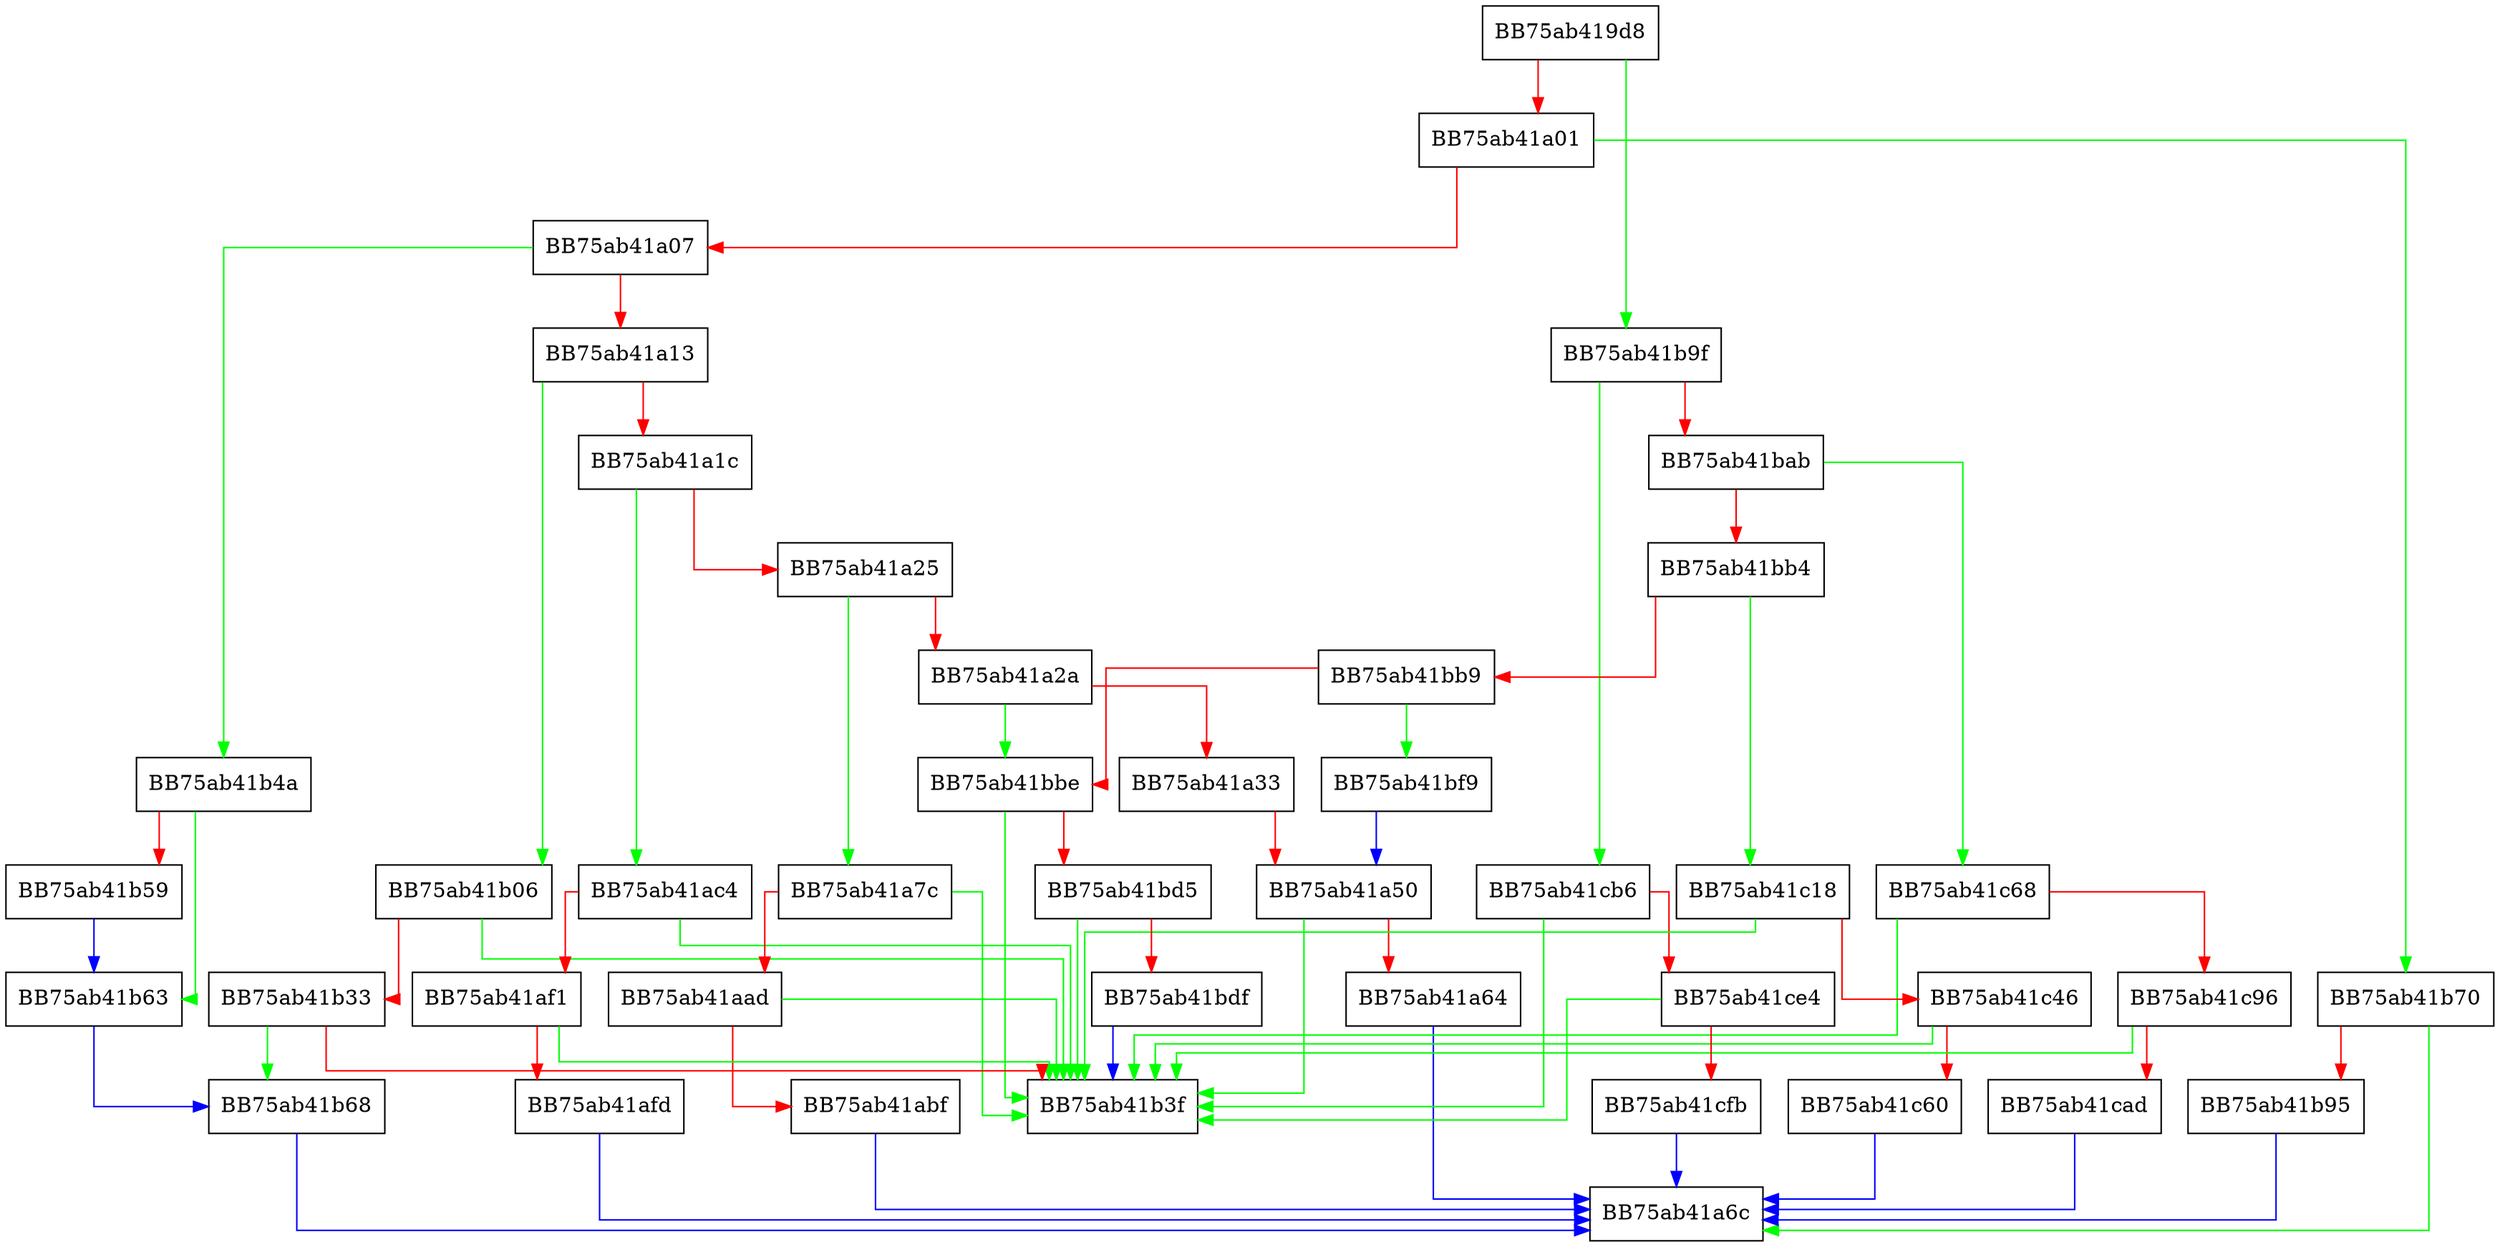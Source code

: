 digraph DeserializeAttribute {
  node [shape="box"];
  graph [splines=ortho];
  BB75ab419d8 -> BB75ab41b9f [color="green"];
  BB75ab419d8 -> BB75ab41a01 [color="red"];
  BB75ab41a01 -> BB75ab41b70 [color="green"];
  BB75ab41a01 -> BB75ab41a07 [color="red"];
  BB75ab41a07 -> BB75ab41b4a [color="green"];
  BB75ab41a07 -> BB75ab41a13 [color="red"];
  BB75ab41a13 -> BB75ab41b06 [color="green"];
  BB75ab41a13 -> BB75ab41a1c [color="red"];
  BB75ab41a1c -> BB75ab41ac4 [color="green"];
  BB75ab41a1c -> BB75ab41a25 [color="red"];
  BB75ab41a25 -> BB75ab41a7c [color="green"];
  BB75ab41a25 -> BB75ab41a2a [color="red"];
  BB75ab41a2a -> BB75ab41bbe [color="green"];
  BB75ab41a2a -> BB75ab41a33 [color="red"];
  BB75ab41a33 -> BB75ab41a50 [color="red"];
  BB75ab41a50 -> BB75ab41b3f [color="green"];
  BB75ab41a50 -> BB75ab41a64 [color="red"];
  BB75ab41a64 -> BB75ab41a6c [color="blue"];
  BB75ab41a7c -> BB75ab41b3f [color="green"];
  BB75ab41a7c -> BB75ab41aad [color="red"];
  BB75ab41aad -> BB75ab41b3f [color="green"];
  BB75ab41aad -> BB75ab41abf [color="red"];
  BB75ab41abf -> BB75ab41a6c [color="blue"];
  BB75ab41ac4 -> BB75ab41b3f [color="green"];
  BB75ab41ac4 -> BB75ab41af1 [color="red"];
  BB75ab41af1 -> BB75ab41b3f [color="green"];
  BB75ab41af1 -> BB75ab41afd [color="red"];
  BB75ab41afd -> BB75ab41a6c [color="blue"];
  BB75ab41b06 -> BB75ab41b3f [color="green"];
  BB75ab41b06 -> BB75ab41b33 [color="red"];
  BB75ab41b33 -> BB75ab41b68 [color="green"];
  BB75ab41b33 -> BB75ab41b3f [color="red"];
  BB75ab41b4a -> BB75ab41b63 [color="green"];
  BB75ab41b4a -> BB75ab41b59 [color="red"];
  BB75ab41b59 -> BB75ab41b63 [color="blue"];
  BB75ab41b63 -> BB75ab41b68 [color="blue"];
  BB75ab41b68 -> BB75ab41a6c [color="blue"];
  BB75ab41b70 -> BB75ab41a6c [color="green"];
  BB75ab41b70 -> BB75ab41b95 [color="red"];
  BB75ab41b95 -> BB75ab41a6c [color="blue"];
  BB75ab41b9f -> BB75ab41cb6 [color="green"];
  BB75ab41b9f -> BB75ab41bab [color="red"];
  BB75ab41bab -> BB75ab41c68 [color="green"];
  BB75ab41bab -> BB75ab41bb4 [color="red"];
  BB75ab41bb4 -> BB75ab41c18 [color="green"];
  BB75ab41bb4 -> BB75ab41bb9 [color="red"];
  BB75ab41bb9 -> BB75ab41bf9 [color="green"];
  BB75ab41bb9 -> BB75ab41bbe [color="red"];
  BB75ab41bbe -> BB75ab41b3f [color="green"];
  BB75ab41bbe -> BB75ab41bd5 [color="red"];
  BB75ab41bd5 -> BB75ab41b3f [color="green"];
  BB75ab41bd5 -> BB75ab41bdf [color="red"];
  BB75ab41bdf -> BB75ab41b3f [color="blue"];
  BB75ab41bf9 -> BB75ab41a50 [color="blue"];
  BB75ab41c18 -> BB75ab41b3f [color="green"];
  BB75ab41c18 -> BB75ab41c46 [color="red"];
  BB75ab41c46 -> BB75ab41b3f [color="green"];
  BB75ab41c46 -> BB75ab41c60 [color="red"];
  BB75ab41c60 -> BB75ab41a6c [color="blue"];
  BB75ab41c68 -> BB75ab41b3f [color="green"];
  BB75ab41c68 -> BB75ab41c96 [color="red"];
  BB75ab41c96 -> BB75ab41b3f [color="green"];
  BB75ab41c96 -> BB75ab41cad [color="red"];
  BB75ab41cad -> BB75ab41a6c [color="blue"];
  BB75ab41cb6 -> BB75ab41b3f [color="green"];
  BB75ab41cb6 -> BB75ab41ce4 [color="red"];
  BB75ab41ce4 -> BB75ab41b3f [color="green"];
  BB75ab41ce4 -> BB75ab41cfb [color="red"];
  BB75ab41cfb -> BB75ab41a6c [color="blue"];
}